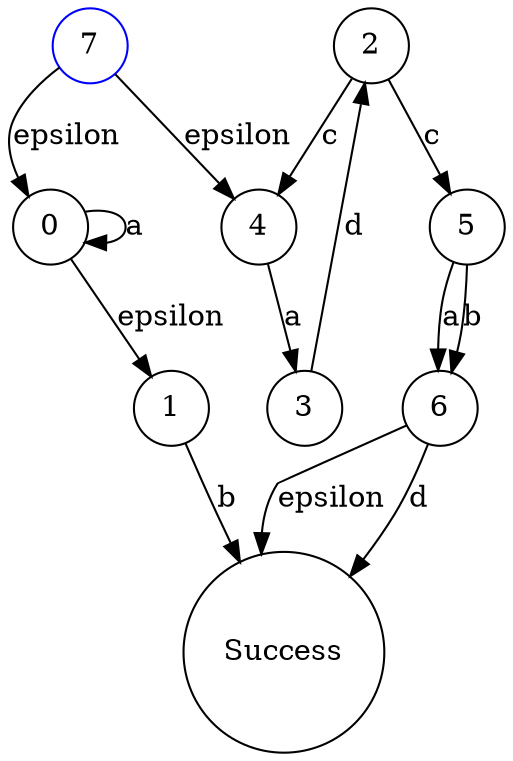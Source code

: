 digraph TestCase11 { 0 [shape=circle,label="0",color="#000000"]; 1 [shape=circle,label="1",color="#000000"]; 2 [shape=circle,label="2",color="#000000"]; 3 [shape=circle,label="3",color="#000000"]; 4 [shape=circle,label="4",color="#000000"]; 5 [shape=circle,label="5",color="#000000"]; 6 [shape=circle,label="6",color="#000000"]; 7 [shape=circle,label="7",color="#0000FF"]; 8 [shape=circle,label="Success",color="#000000"]; 0 -> 0[label="a"]; 0 -> 1[label="epsilon"]; 1 -> 8[label="b"]; 2 -> 4[label="c"]; 2 -> 5[label="c"]; 3 -> 2[label="d"]; 4 -> 3[label="a"]; 5 -> 6[label="a"]; 5 -> 6[label="b"]; 6 -> 8[label="d"]; 6 -> 8[label="epsilon"]; 7 -> 0[label="epsilon"]; 7 -> 4[label="epsilon"]; }